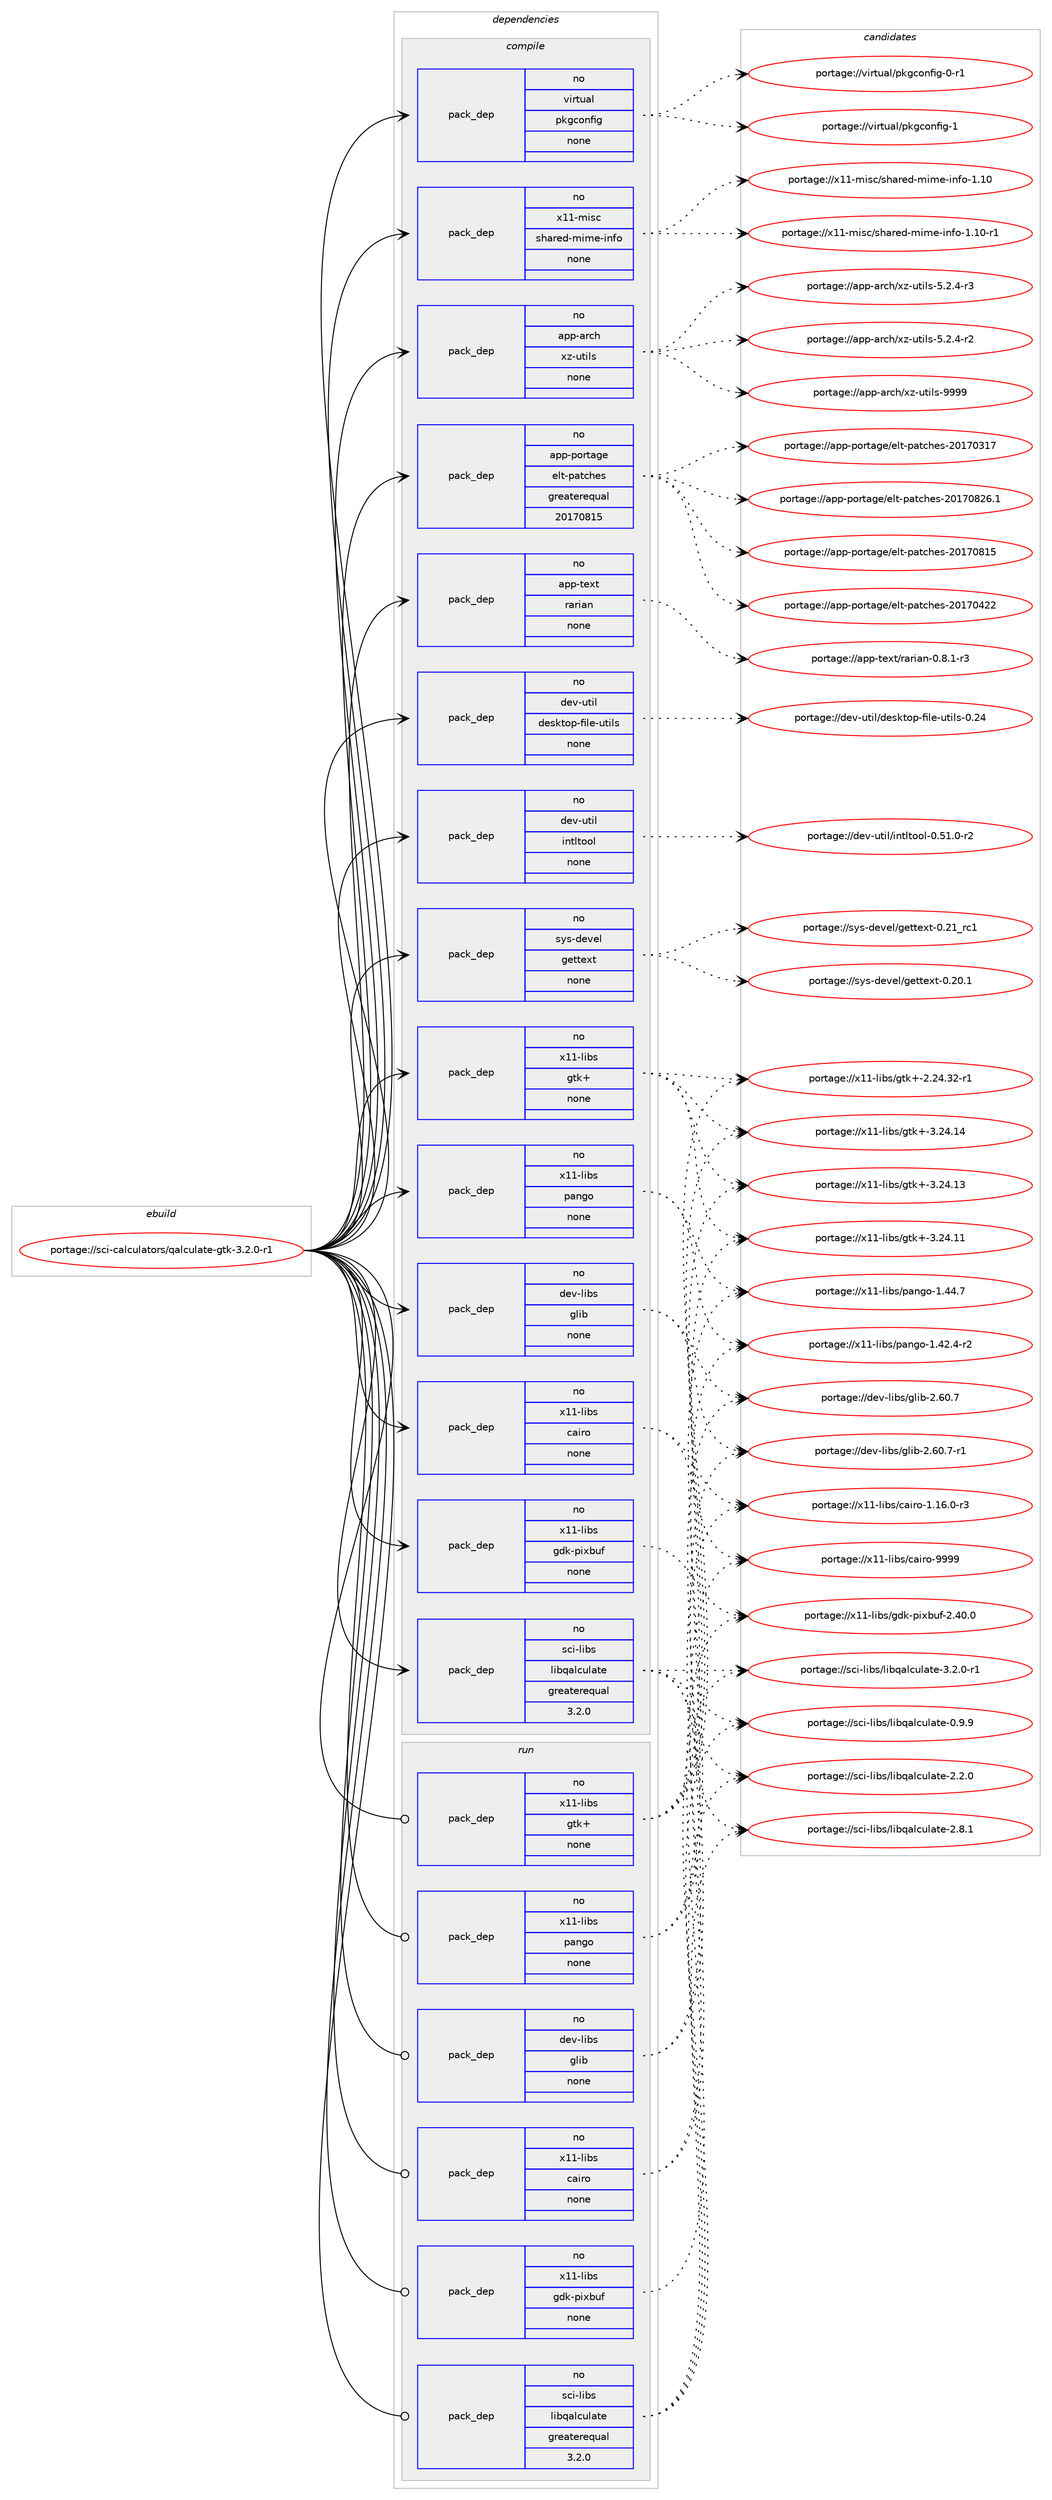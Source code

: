 digraph prolog {

# *************
# Graph options
# *************

newrank=true;
concentrate=true;
compound=true;
graph [rankdir=LR,fontname=Helvetica,fontsize=10,ranksep=1.5];#, ranksep=2.5, nodesep=0.2];
edge  [arrowhead=vee];
node  [fontname=Helvetica,fontsize=10];

# **********
# The ebuild
# **********

subgraph cluster_leftcol {
color=gray;
rank=same;
label=<<i>ebuild</i>>;
id [label="portage://sci-calculators/qalculate-gtk-3.2.0-r1", color=red, width=4, href="../sci-calculators/qalculate-gtk-3.2.0-r1.svg"];
}

# ****************
# The dependencies
# ****************

subgraph cluster_midcol {
color=gray;
label=<<i>dependencies</i>>;
subgraph cluster_compile {
fillcolor="#eeeeee";
style=filled;
label=<<i>compile</i>>;
subgraph pack76103 {
dependency97485 [label=<<TABLE BORDER="0" CELLBORDER="1" CELLSPACING="0" CELLPADDING="4" WIDTH="220"><TR><TD ROWSPAN="6" CELLPADDING="30">pack_dep</TD></TR><TR><TD WIDTH="110">no</TD></TR><TR><TD>app-arch</TD></TR><TR><TD>xz-utils</TD></TR><TR><TD>none</TD></TR><TR><TD></TD></TR></TABLE>>, shape=none, color=blue];
}
id:e -> dependency97485:w [weight=20,style="solid",arrowhead="vee"];
subgraph pack76104 {
dependency97486 [label=<<TABLE BORDER="0" CELLBORDER="1" CELLSPACING="0" CELLPADDING="4" WIDTH="220"><TR><TD ROWSPAN="6" CELLPADDING="30">pack_dep</TD></TR><TR><TD WIDTH="110">no</TD></TR><TR><TD>app-portage</TD></TR><TR><TD>elt-patches</TD></TR><TR><TD>greaterequal</TD></TR><TR><TD>20170815</TD></TR></TABLE>>, shape=none, color=blue];
}
id:e -> dependency97486:w [weight=20,style="solid",arrowhead="vee"];
subgraph pack76105 {
dependency97487 [label=<<TABLE BORDER="0" CELLBORDER="1" CELLSPACING="0" CELLPADDING="4" WIDTH="220"><TR><TD ROWSPAN="6" CELLPADDING="30">pack_dep</TD></TR><TR><TD WIDTH="110">no</TD></TR><TR><TD>app-text</TD></TR><TR><TD>rarian</TD></TR><TR><TD>none</TD></TR><TR><TD></TD></TR></TABLE>>, shape=none, color=blue];
}
id:e -> dependency97487:w [weight=20,style="solid",arrowhead="vee"];
subgraph pack76106 {
dependency97488 [label=<<TABLE BORDER="0" CELLBORDER="1" CELLSPACING="0" CELLPADDING="4" WIDTH="220"><TR><TD ROWSPAN="6" CELLPADDING="30">pack_dep</TD></TR><TR><TD WIDTH="110">no</TD></TR><TR><TD>dev-libs</TD></TR><TR><TD>glib</TD></TR><TR><TD>none</TD></TR><TR><TD></TD></TR></TABLE>>, shape=none, color=blue];
}
id:e -> dependency97488:w [weight=20,style="solid",arrowhead="vee"];
subgraph pack76107 {
dependency97489 [label=<<TABLE BORDER="0" CELLBORDER="1" CELLSPACING="0" CELLPADDING="4" WIDTH="220"><TR><TD ROWSPAN="6" CELLPADDING="30">pack_dep</TD></TR><TR><TD WIDTH="110">no</TD></TR><TR><TD>dev-util</TD></TR><TR><TD>desktop-file-utils</TD></TR><TR><TD>none</TD></TR><TR><TD></TD></TR></TABLE>>, shape=none, color=blue];
}
id:e -> dependency97489:w [weight=20,style="solid",arrowhead="vee"];
subgraph pack76108 {
dependency97490 [label=<<TABLE BORDER="0" CELLBORDER="1" CELLSPACING="0" CELLPADDING="4" WIDTH="220"><TR><TD ROWSPAN="6" CELLPADDING="30">pack_dep</TD></TR><TR><TD WIDTH="110">no</TD></TR><TR><TD>dev-util</TD></TR><TR><TD>intltool</TD></TR><TR><TD>none</TD></TR><TR><TD></TD></TR></TABLE>>, shape=none, color=blue];
}
id:e -> dependency97490:w [weight=20,style="solid",arrowhead="vee"];
subgraph pack76109 {
dependency97491 [label=<<TABLE BORDER="0" CELLBORDER="1" CELLSPACING="0" CELLPADDING="4" WIDTH="220"><TR><TD ROWSPAN="6" CELLPADDING="30">pack_dep</TD></TR><TR><TD WIDTH="110">no</TD></TR><TR><TD>sci-libs</TD></TR><TR><TD>libqalculate</TD></TR><TR><TD>greaterequal</TD></TR><TR><TD>3.2.0</TD></TR></TABLE>>, shape=none, color=blue];
}
id:e -> dependency97491:w [weight=20,style="solid",arrowhead="vee"];
subgraph pack76110 {
dependency97492 [label=<<TABLE BORDER="0" CELLBORDER="1" CELLSPACING="0" CELLPADDING="4" WIDTH="220"><TR><TD ROWSPAN="6" CELLPADDING="30">pack_dep</TD></TR><TR><TD WIDTH="110">no</TD></TR><TR><TD>sys-devel</TD></TR><TR><TD>gettext</TD></TR><TR><TD>none</TD></TR><TR><TD></TD></TR></TABLE>>, shape=none, color=blue];
}
id:e -> dependency97492:w [weight=20,style="solid",arrowhead="vee"];
subgraph pack76111 {
dependency97493 [label=<<TABLE BORDER="0" CELLBORDER="1" CELLSPACING="0" CELLPADDING="4" WIDTH="220"><TR><TD ROWSPAN="6" CELLPADDING="30">pack_dep</TD></TR><TR><TD WIDTH="110">no</TD></TR><TR><TD>virtual</TD></TR><TR><TD>pkgconfig</TD></TR><TR><TD>none</TD></TR><TR><TD></TD></TR></TABLE>>, shape=none, color=blue];
}
id:e -> dependency97493:w [weight=20,style="solid",arrowhead="vee"];
subgraph pack76112 {
dependency97494 [label=<<TABLE BORDER="0" CELLBORDER="1" CELLSPACING="0" CELLPADDING="4" WIDTH="220"><TR><TD ROWSPAN="6" CELLPADDING="30">pack_dep</TD></TR><TR><TD WIDTH="110">no</TD></TR><TR><TD>x11-libs</TD></TR><TR><TD>cairo</TD></TR><TR><TD>none</TD></TR><TR><TD></TD></TR></TABLE>>, shape=none, color=blue];
}
id:e -> dependency97494:w [weight=20,style="solid",arrowhead="vee"];
subgraph pack76113 {
dependency97495 [label=<<TABLE BORDER="0" CELLBORDER="1" CELLSPACING="0" CELLPADDING="4" WIDTH="220"><TR><TD ROWSPAN="6" CELLPADDING="30">pack_dep</TD></TR><TR><TD WIDTH="110">no</TD></TR><TR><TD>x11-libs</TD></TR><TR><TD>gdk-pixbuf</TD></TR><TR><TD>none</TD></TR><TR><TD></TD></TR></TABLE>>, shape=none, color=blue];
}
id:e -> dependency97495:w [weight=20,style="solid",arrowhead="vee"];
subgraph pack76114 {
dependency97496 [label=<<TABLE BORDER="0" CELLBORDER="1" CELLSPACING="0" CELLPADDING="4" WIDTH="220"><TR><TD ROWSPAN="6" CELLPADDING="30">pack_dep</TD></TR><TR><TD WIDTH="110">no</TD></TR><TR><TD>x11-libs</TD></TR><TR><TD>gtk+</TD></TR><TR><TD>none</TD></TR><TR><TD></TD></TR></TABLE>>, shape=none, color=blue];
}
id:e -> dependency97496:w [weight=20,style="solid",arrowhead="vee"];
subgraph pack76115 {
dependency97497 [label=<<TABLE BORDER="0" CELLBORDER="1" CELLSPACING="0" CELLPADDING="4" WIDTH="220"><TR><TD ROWSPAN="6" CELLPADDING="30">pack_dep</TD></TR><TR><TD WIDTH="110">no</TD></TR><TR><TD>x11-libs</TD></TR><TR><TD>pango</TD></TR><TR><TD>none</TD></TR><TR><TD></TD></TR></TABLE>>, shape=none, color=blue];
}
id:e -> dependency97497:w [weight=20,style="solid",arrowhead="vee"];
subgraph pack76116 {
dependency97498 [label=<<TABLE BORDER="0" CELLBORDER="1" CELLSPACING="0" CELLPADDING="4" WIDTH="220"><TR><TD ROWSPAN="6" CELLPADDING="30">pack_dep</TD></TR><TR><TD WIDTH="110">no</TD></TR><TR><TD>x11-misc</TD></TR><TR><TD>shared-mime-info</TD></TR><TR><TD>none</TD></TR><TR><TD></TD></TR></TABLE>>, shape=none, color=blue];
}
id:e -> dependency97498:w [weight=20,style="solid",arrowhead="vee"];
}
subgraph cluster_compileandrun {
fillcolor="#eeeeee";
style=filled;
label=<<i>compile and run</i>>;
}
subgraph cluster_run {
fillcolor="#eeeeee";
style=filled;
label=<<i>run</i>>;
subgraph pack76117 {
dependency97499 [label=<<TABLE BORDER="0" CELLBORDER="1" CELLSPACING="0" CELLPADDING="4" WIDTH="220"><TR><TD ROWSPAN="6" CELLPADDING="30">pack_dep</TD></TR><TR><TD WIDTH="110">no</TD></TR><TR><TD>dev-libs</TD></TR><TR><TD>glib</TD></TR><TR><TD>none</TD></TR><TR><TD></TD></TR></TABLE>>, shape=none, color=blue];
}
id:e -> dependency97499:w [weight=20,style="solid",arrowhead="odot"];
subgraph pack76118 {
dependency97500 [label=<<TABLE BORDER="0" CELLBORDER="1" CELLSPACING="0" CELLPADDING="4" WIDTH="220"><TR><TD ROWSPAN="6" CELLPADDING="30">pack_dep</TD></TR><TR><TD WIDTH="110">no</TD></TR><TR><TD>sci-libs</TD></TR><TR><TD>libqalculate</TD></TR><TR><TD>greaterequal</TD></TR><TR><TD>3.2.0</TD></TR></TABLE>>, shape=none, color=blue];
}
id:e -> dependency97500:w [weight=20,style="solid",arrowhead="odot"];
subgraph pack76119 {
dependency97501 [label=<<TABLE BORDER="0" CELLBORDER="1" CELLSPACING="0" CELLPADDING="4" WIDTH="220"><TR><TD ROWSPAN="6" CELLPADDING="30">pack_dep</TD></TR><TR><TD WIDTH="110">no</TD></TR><TR><TD>x11-libs</TD></TR><TR><TD>cairo</TD></TR><TR><TD>none</TD></TR><TR><TD></TD></TR></TABLE>>, shape=none, color=blue];
}
id:e -> dependency97501:w [weight=20,style="solid",arrowhead="odot"];
subgraph pack76120 {
dependency97502 [label=<<TABLE BORDER="0" CELLBORDER="1" CELLSPACING="0" CELLPADDING="4" WIDTH="220"><TR><TD ROWSPAN="6" CELLPADDING="30">pack_dep</TD></TR><TR><TD WIDTH="110">no</TD></TR><TR><TD>x11-libs</TD></TR><TR><TD>gdk-pixbuf</TD></TR><TR><TD>none</TD></TR><TR><TD></TD></TR></TABLE>>, shape=none, color=blue];
}
id:e -> dependency97502:w [weight=20,style="solid",arrowhead="odot"];
subgraph pack76121 {
dependency97503 [label=<<TABLE BORDER="0" CELLBORDER="1" CELLSPACING="0" CELLPADDING="4" WIDTH="220"><TR><TD ROWSPAN="6" CELLPADDING="30">pack_dep</TD></TR><TR><TD WIDTH="110">no</TD></TR><TR><TD>x11-libs</TD></TR><TR><TD>gtk+</TD></TR><TR><TD>none</TD></TR><TR><TD></TD></TR></TABLE>>, shape=none, color=blue];
}
id:e -> dependency97503:w [weight=20,style="solid",arrowhead="odot"];
subgraph pack76122 {
dependency97504 [label=<<TABLE BORDER="0" CELLBORDER="1" CELLSPACING="0" CELLPADDING="4" WIDTH="220"><TR><TD ROWSPAN="6" CELLPADDING="30">pack_dep</TD></TR><TR><TD WIDTH="110">no</TD></TR><TR><TD>x11-libs</TD></TR><TR><TD>pango</TD></TR><TR><TD>none</TD></TR><TR><TD></TD></TR></TABLE>>, shape=none, color=blue];
}
id:e -> dependency97504:w [weight=20,style="solid",arrowhead="odot"];
}
}

# **************
# The candidates
# **************

subgraph cluster_choices {
rank=same;
color=gray;
label=<<i>candidates</i>>;

subgraph choice76103 {
color=black;
nodesep=1;
choice9711211245971149910447120122451171161051081154557575757 [label="portage://app-arch/xz-utils-9999", color=red, width=4,href="../app-arch/xz-utils-9999.svg"];
choice9711211245971149910447120122451171161051081154553465046524511451 [label="portage://app-arch/xz-utils-5.2.4-r3", color=red, width=4,href="../app-arch/xz-utils-5.2.4-r3.svg"];
choice9711211245971149910447120122451171161051081154553465046524511450 [label="portage://app-arch/xz-utils-5.2.4-r2", color=red, width=4,href="../app-arch/xz-utils-5.2.4-r2.svg"];
dependency97485:e -> choice9711211245971149910447120122451171161051081154557575757:w [style=dotted,weight="100"];
dependency97485:e -> choice9711211245971149910447120122451171161051081154553465046524511451:w [style=dotted,weight="100"];
dependency97485:e -> choice9711211245971149910447120122451171161051081154553465046524511450:w [style=dotted,weight="100"];
}
subgraph choice76104 {
color=black;
nodesep=1;
choice971121124511211111411697103101471011081164511297116991041011154550484955485650544649 [label="portage://app-portage/elt-patches-20170826.1", color=red, width=4,href="../app-portage/elt-patches-20170826.1.svg"];
choice97112112451121111141169710310147101108116451129711699104101115455048495548564953 [label="portage://app-portage/elt-patches-20170815", color=red, width=4,href="../app-portage/elt-patches-20170815.svg"];
choice97112112451121111141169710310147101108116451129711699104101115455048495548525050 [label="portage://app-portage/elt-patches-20170422", color=red, width=4,href="../app-portage/elt-patches-20170422.svg"];
choice97112112451121111141169710310147101108116451129711699104101115455048495548514955 [label="portage://app-portage/elt-patches-20170317", color=red, width=4,href="../app-portage/elt-patches-20170317.svg"];
dependency97486:e -> choice971121124511211111411697103101471011081164511297116991041011154550484955485650544649:w [style=dotted,weight="100"];
dependency97486:e -> choice97112112451121111141169710310147101108116451129711699104101115455048495548564953:w [style=dotted,weight="100"];
dependency97486:e -> choice97112112451121111141169710310147101108116451129711699104101115455048495548525050:w [style=dotted,weight="100"];
dependency97486:e -> choice97112112451121111141169710310147101108116451129711699104101115455048495548514955:w [style=dotted,weight="100"];
}
subgraph choice76105 {
color=black;
nodesep=1;
choice97112112451161011201164711497114105971104548465646494511451 [label="portage://app-text/rarian-0.8.1-r3", color=red, width=4,href="../app-text/rarian-0.8.1-r3.svg"];
dependency97487:e -> choice97112112451161011201164711497114105971104548465646494511451:w [style=dotted,weight="100"];
}
subgraph choice76106 {
color=black;
nodesep=1;
choice10010111845108105981154710310810598455046544846554511449 [label="portage://dev-libs/glib-2.60.7-r1", color=red, width=4,href="../dev-libs/glib-2.60.7-r1.svg"];
choice1001011184510810598115471031081059845504654484655 [label="portage://dev-libs/glib-2.60.7", color=red, width=4,href="../dev-libs/glib-2.60.7.svg"];
dependency97488:e -> choice10010111845108105981154710310810598455046544846554511449:w [style=dotted,weight="100"];
dependency97488:e -> choice1001011184510810598115471031081059845504654484655:w [style=dotted,weight="100"];
}
subgraph choice76107 {
color=black;
nodesep=1;
choice100101118451171161051084710010111510711611111245102105108101451171161051081154548465052 [label="portage://dev-util/desktop-file-utils-0.24", color=red, width=4,href="../dev-util/desktop-file-utils-0.24.svg"];
dependency97489:e -> choice100101118451171161051084710010111510711611111245102105108101451171161051081154548465052:w [style=dotted,weight="100"];
}
subgraph choice76108 {
color=black;
nodesep=1;
choice1001011184511711610510847105110116108116111111108454846534946484511450 [label="portage://dev-util/intltool-0.51.0-r2", color=red, width=4,href="../dev-util/intltool-0.51.0-r2.svg"];
dependency97490:e -> choice1001011184511711610510847105110116108116111111108454846534946484511450:w [style=dotted,weight="100"];
}
subgraph choice76109 {
color=black;
nodesep=1;
choice11599105451081059811547108105981139710899117108971161014551465046484511449 [label="portage://sci-libs/libqalculate-3.2.0-r1", color=red, width=4,href="../sci-libs/libqalculate-3.2.0-r1.svg"];
choice1159910545108105981154710810598113971089911710897116101455046564649 [label="portage://sci-libs/libqalculate-2.8.1", color=red, width=4,href="../sci-libs/libqalculate-2.8.1.svg"];
choice1159910545108105981154710810598113971089911710897116101455046504648 [label="portage://sci-libs/libqalculate-2.2.0", color=red, width=4,href="../sci-libs/libqalculate-2.2.0.svg"];
choice1159910545108105981154710810598113971089911710897116101454846574657 [label="portage://sci-libs/libqalculate-0.9.9", color=red, width=4,href="../sci-libs/libqalculate-0.9.9.svg"];
dependency97491:e -> choice11599105451081059811547108105981139710899117108971161014551465046484511449:w [style=dotted,weight="100"];
dependency97491:e -> choice1159910545108105981154710810598113971089911710897116101455046564649:w [style=dotted,weight="100"];
dependency97491:e -> choice1159910545108105981154710810598113971089911710897116101455046504648:w [style=dotted,weight="100"];
dependency97491:e -> choice1159910545108105981154710810598113971089911710897116101454846574657:w [style=dotted,weight="100"];
}
subgraph choice76110 {
color=black;
nodesep=1;
choice11512111545100101118101108471031011161161011201164548465049951149949 [label="portage://sys-devel/gettext-0.21_rc1", color=red, width=4,href="../sys-devel/gettext-0.21_rc1.svg"];
choice115121115451001011181011084710310111611610112011645484650484649 [label="portage://sys-devel/gettext-0.20.1", color=red, width=4,href="../sys-devel/gettext-0.20.1.svg"];
dependency97492:e -> choice11512111545100101118101108471031011161161011201164548465049951149949:w [style=dotted,weight="100"];
dependency97492:e -> choice115121115451001011181011084710310111611610112011645484650484649:w [style=dotted,weight="100"];
}
subgraph choice76111 {
color=black;
nodesep=1;
choice1181051141161179710847112107103991111101021051034549 [label="portage://virtual/pkgconfig-1", color=red, width=4,href="../virtual/pkgconfig-1.svg"];
choice11810511411611797108471121071039911111010210510345484511449 [label="portage://virtual/pkgconfig-0-r1", color=red, width=4,href="../virtual/pkgconfig-0-r1.svg"];
dependency97493:e -> choice1181051141161179710847112107103991111101021051034549:w [style=dotted,weight="100"];
dependency97493:e -> choice11810511411611797108471121071039911111010210510345484511449:w [style=dotted,weight="100"];
}
subgraph choice76112 {
color=black;
nodesep=1;
choice120494945108105981154799971051141114557575757 [label="portage://x11-libs/cairo-9999", color=red, width=4,href="../x11-libs/cairo-9999.svg"];
choice12049494510810598115479997105114111454946495446484511451 [label="portage://x11-libs/cairo-1.16.0-r3", color=red, width=4,href="../x11-libs/cairo-1.16.0-r3.svg"];
dependency97494:e -> choice120494945108105981154799971051141114557575757:w [style=dotted,weight="100"];
dependency97494:e -> choice12049494510810598115479997105114111454946495446484511451:w [style=dotted,weight="100"];
}
subgraph choice76113 {
color=black;
nodesep=1;
choice1204949451081059811547103100107451121051209811710245504652484648 [label="portage://x11-libs/gdk-pixbuf-2.40.0", color=red, width=4,href="../x11-libs/gdk-pixbuf-2.40.0.svg"];
dependency97495:e -> choice1204949451081059811547103100107451121051209811710245504652484648:w [style=dotted,weight="100"];
}
subgraph choice76114 {
color=black;
nodesep=1;
choice1204949451081059811547103116107434551465052464952 [label="portage://x11-libs/gtk+-3.24.14", color=red, width=4,href="../x11-libs/gtk+-3.24.14.svg"];
choice1204949451081059811547103116107434551465052464951 [label="portage://x11-libs/gtk+-3.24.13", color=red, width=4,href="../x11-libs/gtk+-3.24.13.svg"];
choice1204949451081059811547103116107434551465052464949 [label="portage://x11-libs/gtk+-3.24.11", color=red, width=4,href="../x11-libs/gtk+-3.24.11.svg"];
choice12049494510810598115471031161074345504650524651504511449 [label="portage://x11-libs/gtk+-2.24.32-r1", color=red, width=4,href="../x11-libs/gtk+-2.24.32-r1.svg"];
dependency97496:e -> choice1204949451081059811547103116107434551465052464952:w [style=dotted,weight="100"];
dependency97496:e -> choice1204949451081059811547103116107434551465052464951:w [style=dotted,weight="100"];
dependency97496:e -> choice1204949451081059811547103116107434551465052464949:w [style=dotted,weight="100"];
dependency97496:e -> choice12049494510810598115471031161074345504650524651504511449:w [style=dotted,weight="100"];
}
subgraph choice76115 {
color=black;
nodesep=1;
choice12049494510810598115471129711010311145494652524655 [label="portage://x11-libs/pango-1.44.7", color=red, width=4,href="../x11-libs/pango-1.44.7.svg"];
choice120494945108105981154711297110103111454946525046524511450 [label="portage://x11-libs/pango-1.42.4-r2", color=red, width=4,href="../x11-libs/pango-1.42.4-r2.svg"];
dependency97497:e -> choice12049494510810598115471129711010311145494652524655:w [style=dotted,weight="100"];
dependency97497:e -> choice120494945108105981154711297110103111454946525046524511450:w [style=dotted,weight="100"];
}
subgraph choice76116 {
color=black;
nodesep=1;
choice120494945109105115994711510497114101100451091051091014510511010211145494649484511449 [label="portage://x11-misc/shared-mime-info-1.10-r1", color=red, width=4,href="../x11-misc/shared-mime-info-1.10-r1.svg"];
choice12049494510910511599471151049711410110045109105109101451051101021114549464948 [label="portage://x11-misc/shared-mime-info-1.10", color=red, width=4,href="../x11-misc/shared-mime-info-1.10.svg"];
dependency97498:e -> choice120494945109105115994711510497114101100451091051091014510511010211145494649484511449:w [style=dotted,weight="100"];
dependency97498:e -> choice12049494510910511599471151049711410110045109105109101451051101021114549464948:w [style=dotted,weight="100"];
}
subgraph choice76117 {
color=black;
nodesep=1;
choice10010111845108105981154710310810598455046544846554511449 [label="portage://dev-libs/glib-2.60.7-r1", color=red, width=4,href="../dev-libs/glib-2.60.7-r1.svg"];
choice1001011184510810598115471031081059845504654484655 [label="portage://dev-libs/glib-2.60.7", color=red, width=4,href="../dev-libs/glib-2.60.7.svg"];
dependency97499:e -> choice10010111845108105981154710310810598455046544846554511449:w [style=dotted,weight="100"];
dependency97499:e -> choice1001011184510810598115471031081059845504654484655:w [style=dotted,weight="100"];
}
subgraph choice76118 {
color=black;
nodesep=1;
choice11599105451081059811547108105981139710899117108971161014551465046484511449 [label="portage://sci-libs/libqalculate-3.2.0-r1", color=red, width=4,href="../sci-libs/libqalculate-3.2.0-r1.svg"];
choice1159910545108105981154710810598113971089911710897116101455046564649 [label="portage://sci-libs/libqalculate-2.8.1", color=red, width=4,href="../sci-libs/libqalculate-2.8.1.svg"];
choice1159910545108105981154710810598113971089911710897116101455046504648 [label="portage://sci-libs/libqalculate-2.2.0", color=red, width=4,href="../sci-libs/libqalculate-2.2.0.svg"];
choice1159910545108105981154710810598113971089911710897116101454846574657 [label="portage://sci-libs/libqalculate-0.9.9", color=red, width=4,href="../sci-libs/libqalculate-0.9.9.svg"];
dependency97500:e -> choice11599105451081059811547108105981139710899117108971161014551465046484511449:w [style=dotted,weight="100"];
dependency97500:e -> choice1159910545108105981154710810598113971089911710897116101455046564649:w [style=dotted,weight="100"];
dependency97500:e -> choice1159910545108105981154710810598113971089911710897116101455046504648:w [style=dotted,weight="100"];
dependency97500:e -> choice1159910545108105981154710810598113971089911710897116101454846574657:w [style=dotted,weight="100"];
}
subgraph choice76119 {
color=black;
nodesep=1;
choice120494945108105981154799971051141114557575757 [label="portage://x11-libs/cairo-9999", color=red, width=4,href="../x11-libs/cairo-9999.svg"];
choice12049494510810598115479997105114111454946495446484511451 [label="portage://x11-libs/cairo-1.16.0-r3", color=red, width=4,href="../x11-libs/cairo-1.16.0-r3.svg"];
dependency97501:e -> choice120494945108105981154799971051141114557575757:w [style=dotted,weight="100"];
dependency97501:e -> choice12049494510810598115479997105114111454946495446484511451:w [style=dotted,weight="100"];
}
subgraph choice76120 {
color=black;
nodesep=1;
choice1204949451081059811547103100107451121051209811710245504652484648 [label="portage://x11-libs/gdk-pixbuf-2.40.0", color=red, width=4,href="../x11-libs/gdk-pixbuf-2.40.0.svg"];
dependency97502:e -> choice1204949451081059811547103100107451121051209811710245504652484648:w [style=dotted,weight="100"];
}
subgraph choice76121 {
color=black;
nodesep=1;
choice1204949451081059811547103116107434551465052464952 [label="portage://x11-libs/gtk+-3.24.14", color=red, width=4,href="../x11-libs/gtk+-3.24.14.svg"];
choice1204949451081059811547103116107434551465052464951 [label="portage://x11-libs/gtk+-3.24.13", color=red, width=4,href="../x11-libs/gtk+-3.24.13.svg"];
choice1204949451081059811547103116107434551465052464949 [label="portage://x11-libs/gtk+-3.24.11", color=red, width=4,href="../x11-libs/gtk+-3.24.11.svg"];
choice12049494510810598115471031161074345504650524651504511449 [label="portage://x11-libs/gtk+-2.24.32-r1", color=red, width=4,href="../x11-libs/gtk+-2.24.32-r1.svg"];
dependency97503:e -> choice1204949451081059811547103116107434551465052464952:w [style=dotted,weight="100"];
dependency97503:e -> choice1204949451081059811547103116107434551465052464951:w [style=dotted,weight="100"];
dependency97503:e -> choice1204949451081059811547103116107434551465052464949:w [style=dotted,weight="100"];
dependency97503:e -> choice12049494510810598115471031161074345504650524651504511449:w [style=dotted,weight="100"];
}
subgraph choice76122 {
color=black;
nodesep=1;
choice12049494510810598115471129711010311145494652524655 [label="portage://x11-libs/pango-1.44.7", color=red, width=4,href="../x11-libs/pango-1.44.7.svg"];
choice120494945108105981154711297110103111454946525046524511450 [label="portage://x11-libs/pango-1.42.4-r2", color=red, width=4,href="../x11-libs/pango-1.42.4-r2.svg"];
dependency97504:e -> choice12049494510810598115471129711010311145494652524655:w [style=dotted,weight="100"];
dependency97504:e -> choice120494945108105981154711297110103111454946525046524511450:w [style=dotted,weight="100"];
}
}

}
